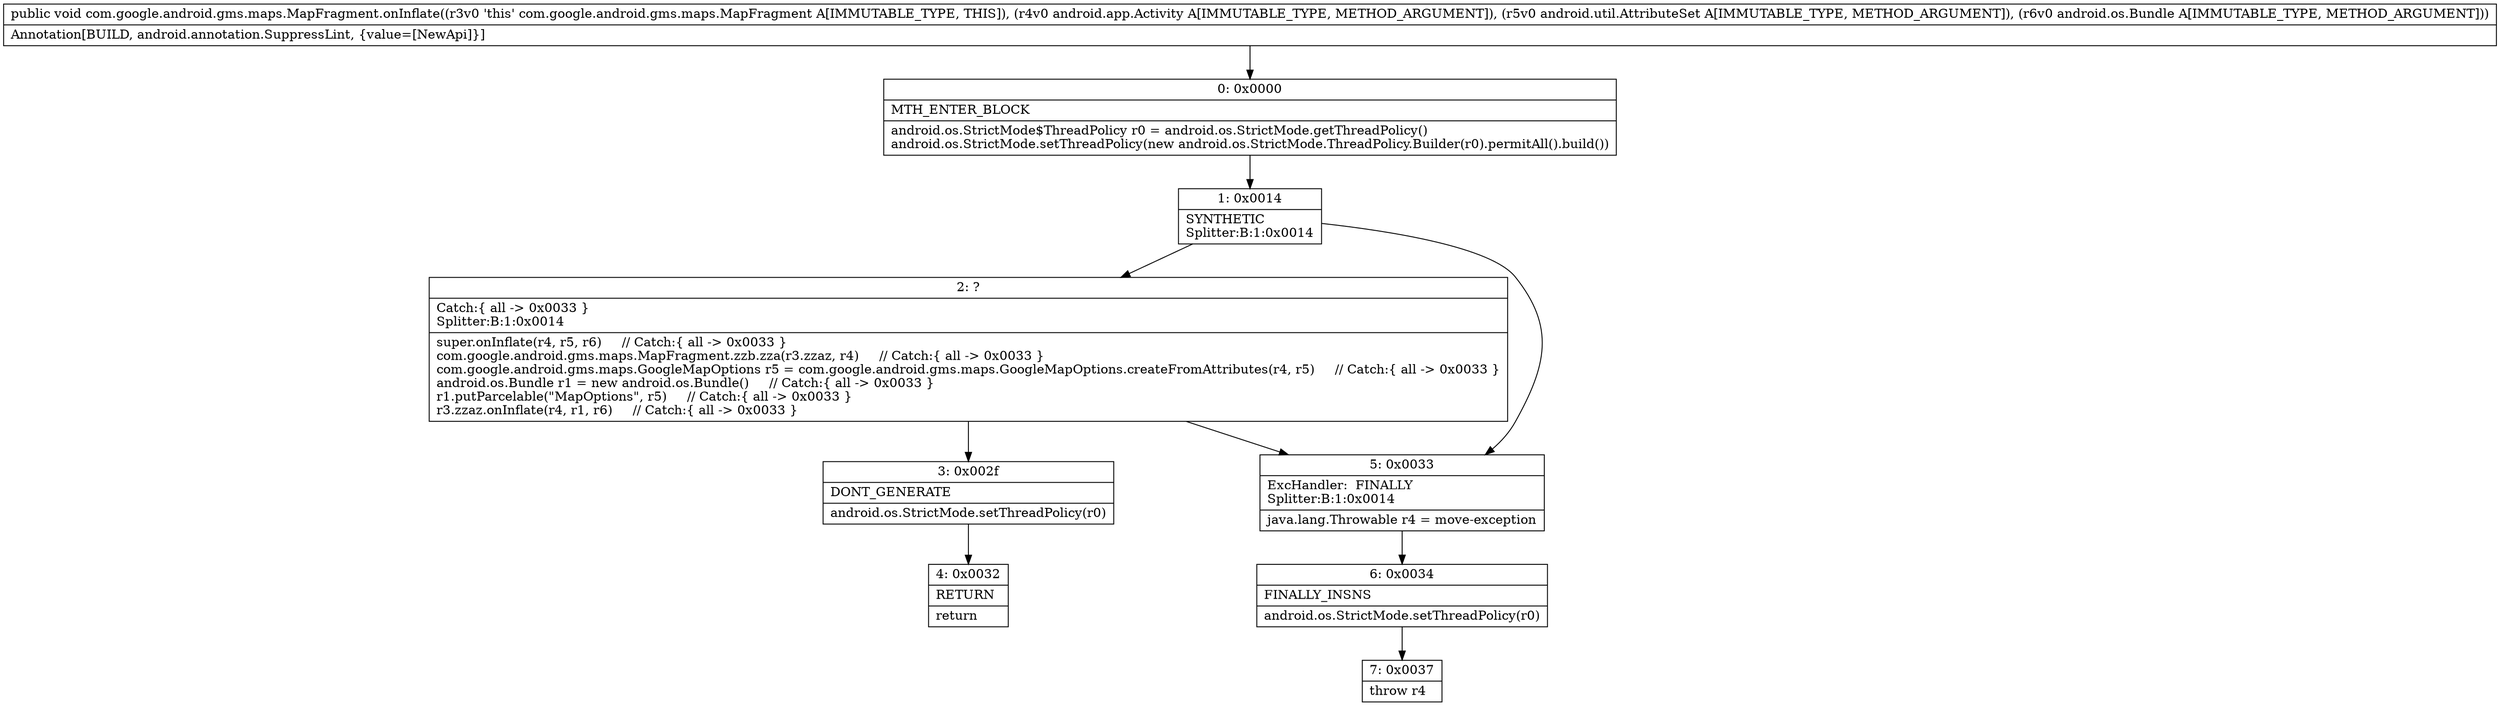 digraph "CFG forcom.google.android.gms.maps.MapFragment.onInflate(Landroid\/app\/Activity;Landroid\/util\/AttributeSet;Landroid\/os\/Bundle;)V" {
Node_0 [shape=record,label="{0\:\ 0x0000|MTH_ENTER_BLOCK\l|android.os.StrictMode$ThreadPolicy r0 = android.os.StrictMode.getThreadPolicy()\landroid.os.StrictMode.setThreadPolicy(new android.os.StrictMode.ThreadPolicy.Builder(r0).permitAll().build())\l}"];
Node_1 [shape=record,label="{1\:\ 0x0014|SYNTHETIC\lSplitter:B:1:0x0014\l}"];
Node_2 [shape=record,label="{2\:\ ?|Catch:\{ all \-\> 0x0033 \}\lSplitter:B:1:0x0014\l|super.onInflate(r4, r5, r6)     \/\/ Catch:\{ all \-\> 0x0033 \}\lcom.google.android.gms.maps.MapFragment.zzb.zza(r3.zzaz, r4)     \/\/ Catch:\{ all \-\> 0x0033 \}\lcom.google.android.gms.maps.GoogleMapOptions r5 = com.google.android.gms.maps.GoogleMapOptions.createFromAttributes(r4, r5)     \/\/ Catch:\{ all \-\> 0x0033 \}\landroid.os.Bundle r1 = new android.os.Bundle()     \/\/ Catch:\{ all \-\> 0x0033 \}\lr1.putParcelable(\"MapOptions\", r5)     \/\/ Catch:\{ all \-\> 0x0033 \}\lr3.zzaz.onInflate(r4, r1, r6)     \/\/ Catch:\{ all \-\> 0x0033 \}\l}"];
Node_3 [shape=record,label="{3\:\ 0x002f|DONT_GENERATE\l|android.os.StrictMode.setThreadPolicy(r0)\l}"];
Node_4 [shape=record,label="{4\:\ 0x0032|RETURN\l|return\l}"];
Node_5 [shape=record,label="{5\:\ 0x0033|ExcHandler:  FINALLY\lSplitter:B:1:0x0014\l|java.lang.Throwable r4 = move\-exception\l}"];
Node_6 [shape=record,label="{6\:\ 0x0034|FINALLY_INSNS\l|android.os.StrictMode.setThreadPolicy(r0)\l}"];
Node_7 [shape=record,label="{7\:\ 0x0037|throw r4\l}"];
MethodNode[shape=record,label="{public void com.google.android.gms.maps.MapFragment.onInflate((r3v0 'this' com.google.android.gms.maps.MapFragment A[IMMUTABLE_TYPE, THIS]), (r4v0 android.app.Activity A[IMMUTABLE_TYPE, METHOD_ARGUMENT]), (r5v0 android.util.AttributeSet A[IMMUTABLE_TYPE, METHOD_ARGUMENT]), (r6v0 android.os.Bundle A[IMMUTABLE_TYPE, METHOD_ARGUMENT]))  | Annotation[BUILD, android.annotation.SuppressLint, \{value=[NewApi]\}]\l}"];
MethodNode -> Node_0;
Node_0 -> Node_1;
Node_1 -> Node_2;
Node_1 -> Node_5;
Node_2 -> Node_3;
Node_2 -> Node_5;
Node_3 -> Node_4;
Node_5 -> Node_6;
Node_6 -> Node_7;
}

